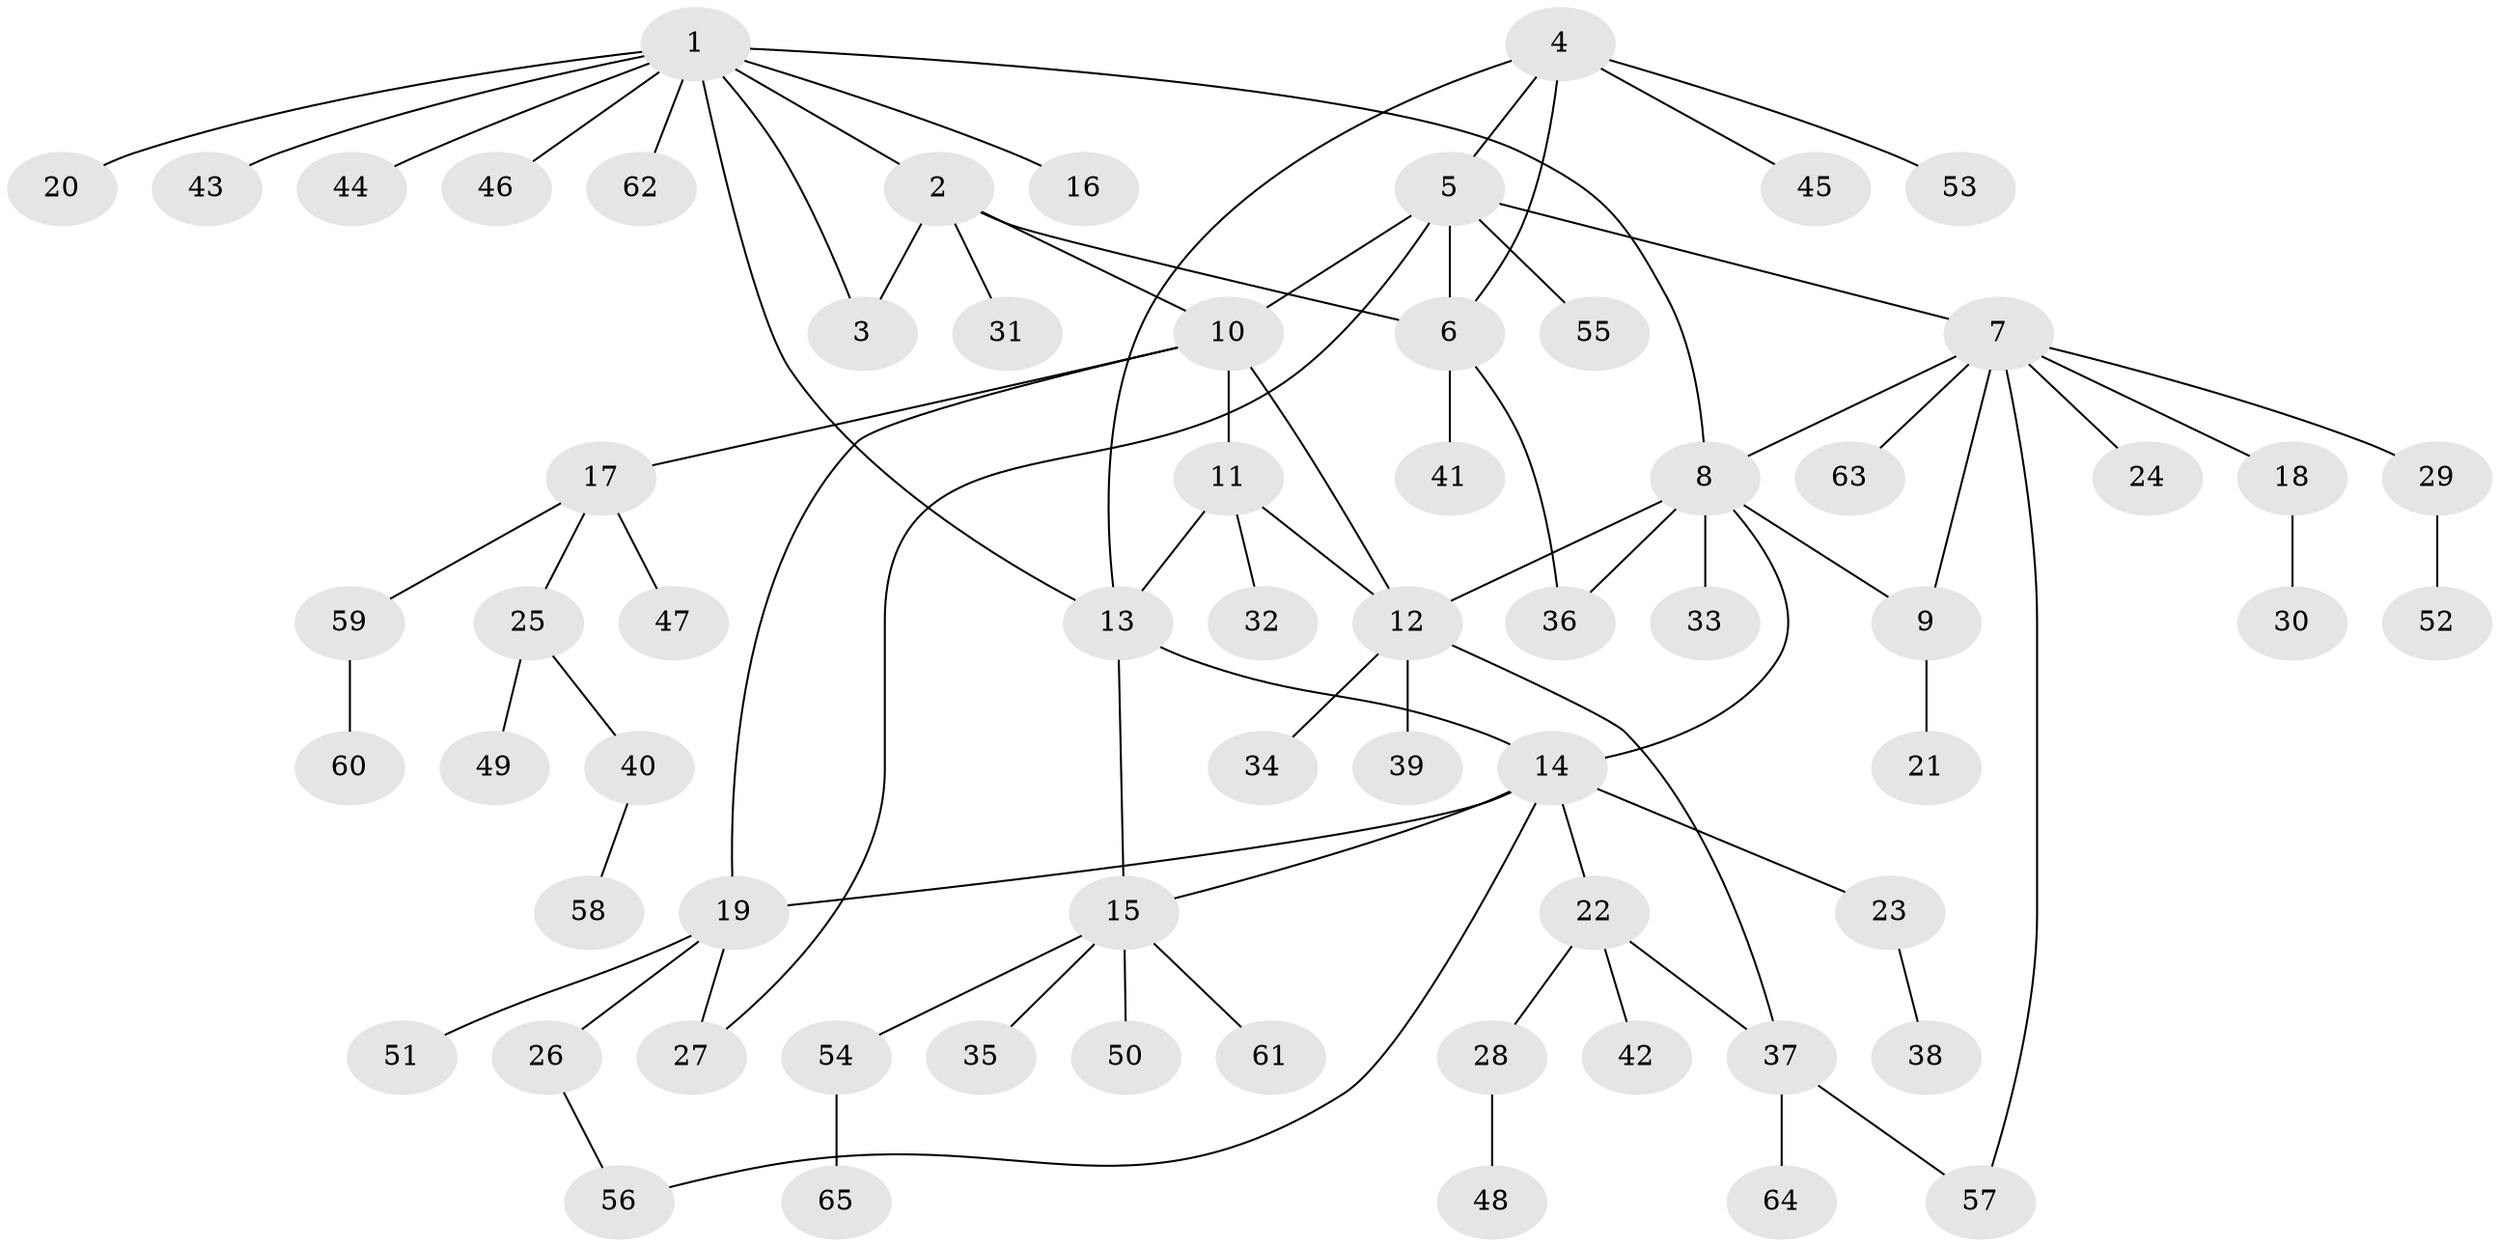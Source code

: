 // Generated by graph-tools (version 1.1) at 2025/55/03/09/25 04:55:44]
// undirected, 65 vertices, 81 edges
graph export_dot {
graph [start="1"]
  node [color=gray90,style=filled];
  1;
  2;
  3;
  4;
  5;
  6;
  7;
  8;
  9;
  10;
  11;
  12;
  13;
  14;
  15;
  16;
  17;
  18;
  19;
  20;
  21;
  22;
  23;
  24;
  25;
  26;
  27;
  28;
  29;
  30;
  31;
  32;
  33;
  34;
  35;
  36;
  37;
  38;
  39;
  40;
  41;
  42;
  43;
  44;
  45;
  46;
  47;
  48;
  49;
  50;
  51;
  52;
  53;
  54;
  55;
  56;
  57;
  58;
  59;
  60;
  61;
  62;
  63;
  64;
  65;
  1 -- 2;
  1 -- 3;
  1 -- 8;
  1 -- 13;
  1 -- 16;
  1 -- 20;
  1 -- 43;
  1 -- 44;
  1 -- 46;
  1 -- 62;
  2 -- 3;
  2 -- 6;
  2 -- 10;
  2 -- 31;
  4 -- 5;
  4 -- 6;
  4 -- 13;
  4 -- 45;
  4 -- 53;
  5 -- 6;
  5 -- 7;
  5 -- 10;
  5 -- 27;
  5 -- 55;
  6 -- 36;
  6 -- 41;
  7 -- 8;
  7 -- 9;
  7 -- 18;
  7 -- 24;
  7 -- 29;
  7 -- 57;
  7 -- 63;
  8 -- 9;
  8 -- 12;
  8 -- 14;
  8 -- 33;
  8 -- 36;
  9 -- 21;
  10 -- 11;
  10 -- 12;
  10 -- 17;
  10 -- 19;
  11 -- 12;
  11 -- 13;
  11 -- 32;
  12 -- 34;
  12 -- 37;
  12 -- 39;
  13 -- 14;
  13 -- 15;
  14 -- 15;
  14 -- 19;
  14 -- 22;
  14 -- 23;
  14 -- 56;
  15 -- 35;
  15 -- 50;
  15 -- 54;
  15 -- 61;
  17 -- 25;
  17 -- 47;
  17 -- 59;
  18 -- 30;
  19 -- 26;
  19 -- 27;
  19 -- 51;
  22 -- 28;
  22 -- 37;
  22 -- 42;
  23 -- 38;
  25 -- 40;
  25 -- 49;
  26 -- 56;
  28 -- 48;
  29 -- 52;
  37 -- 57;
  37 -- 64;
  40 -- 58;
  54 -- 65;
  59 -- 60;
}
